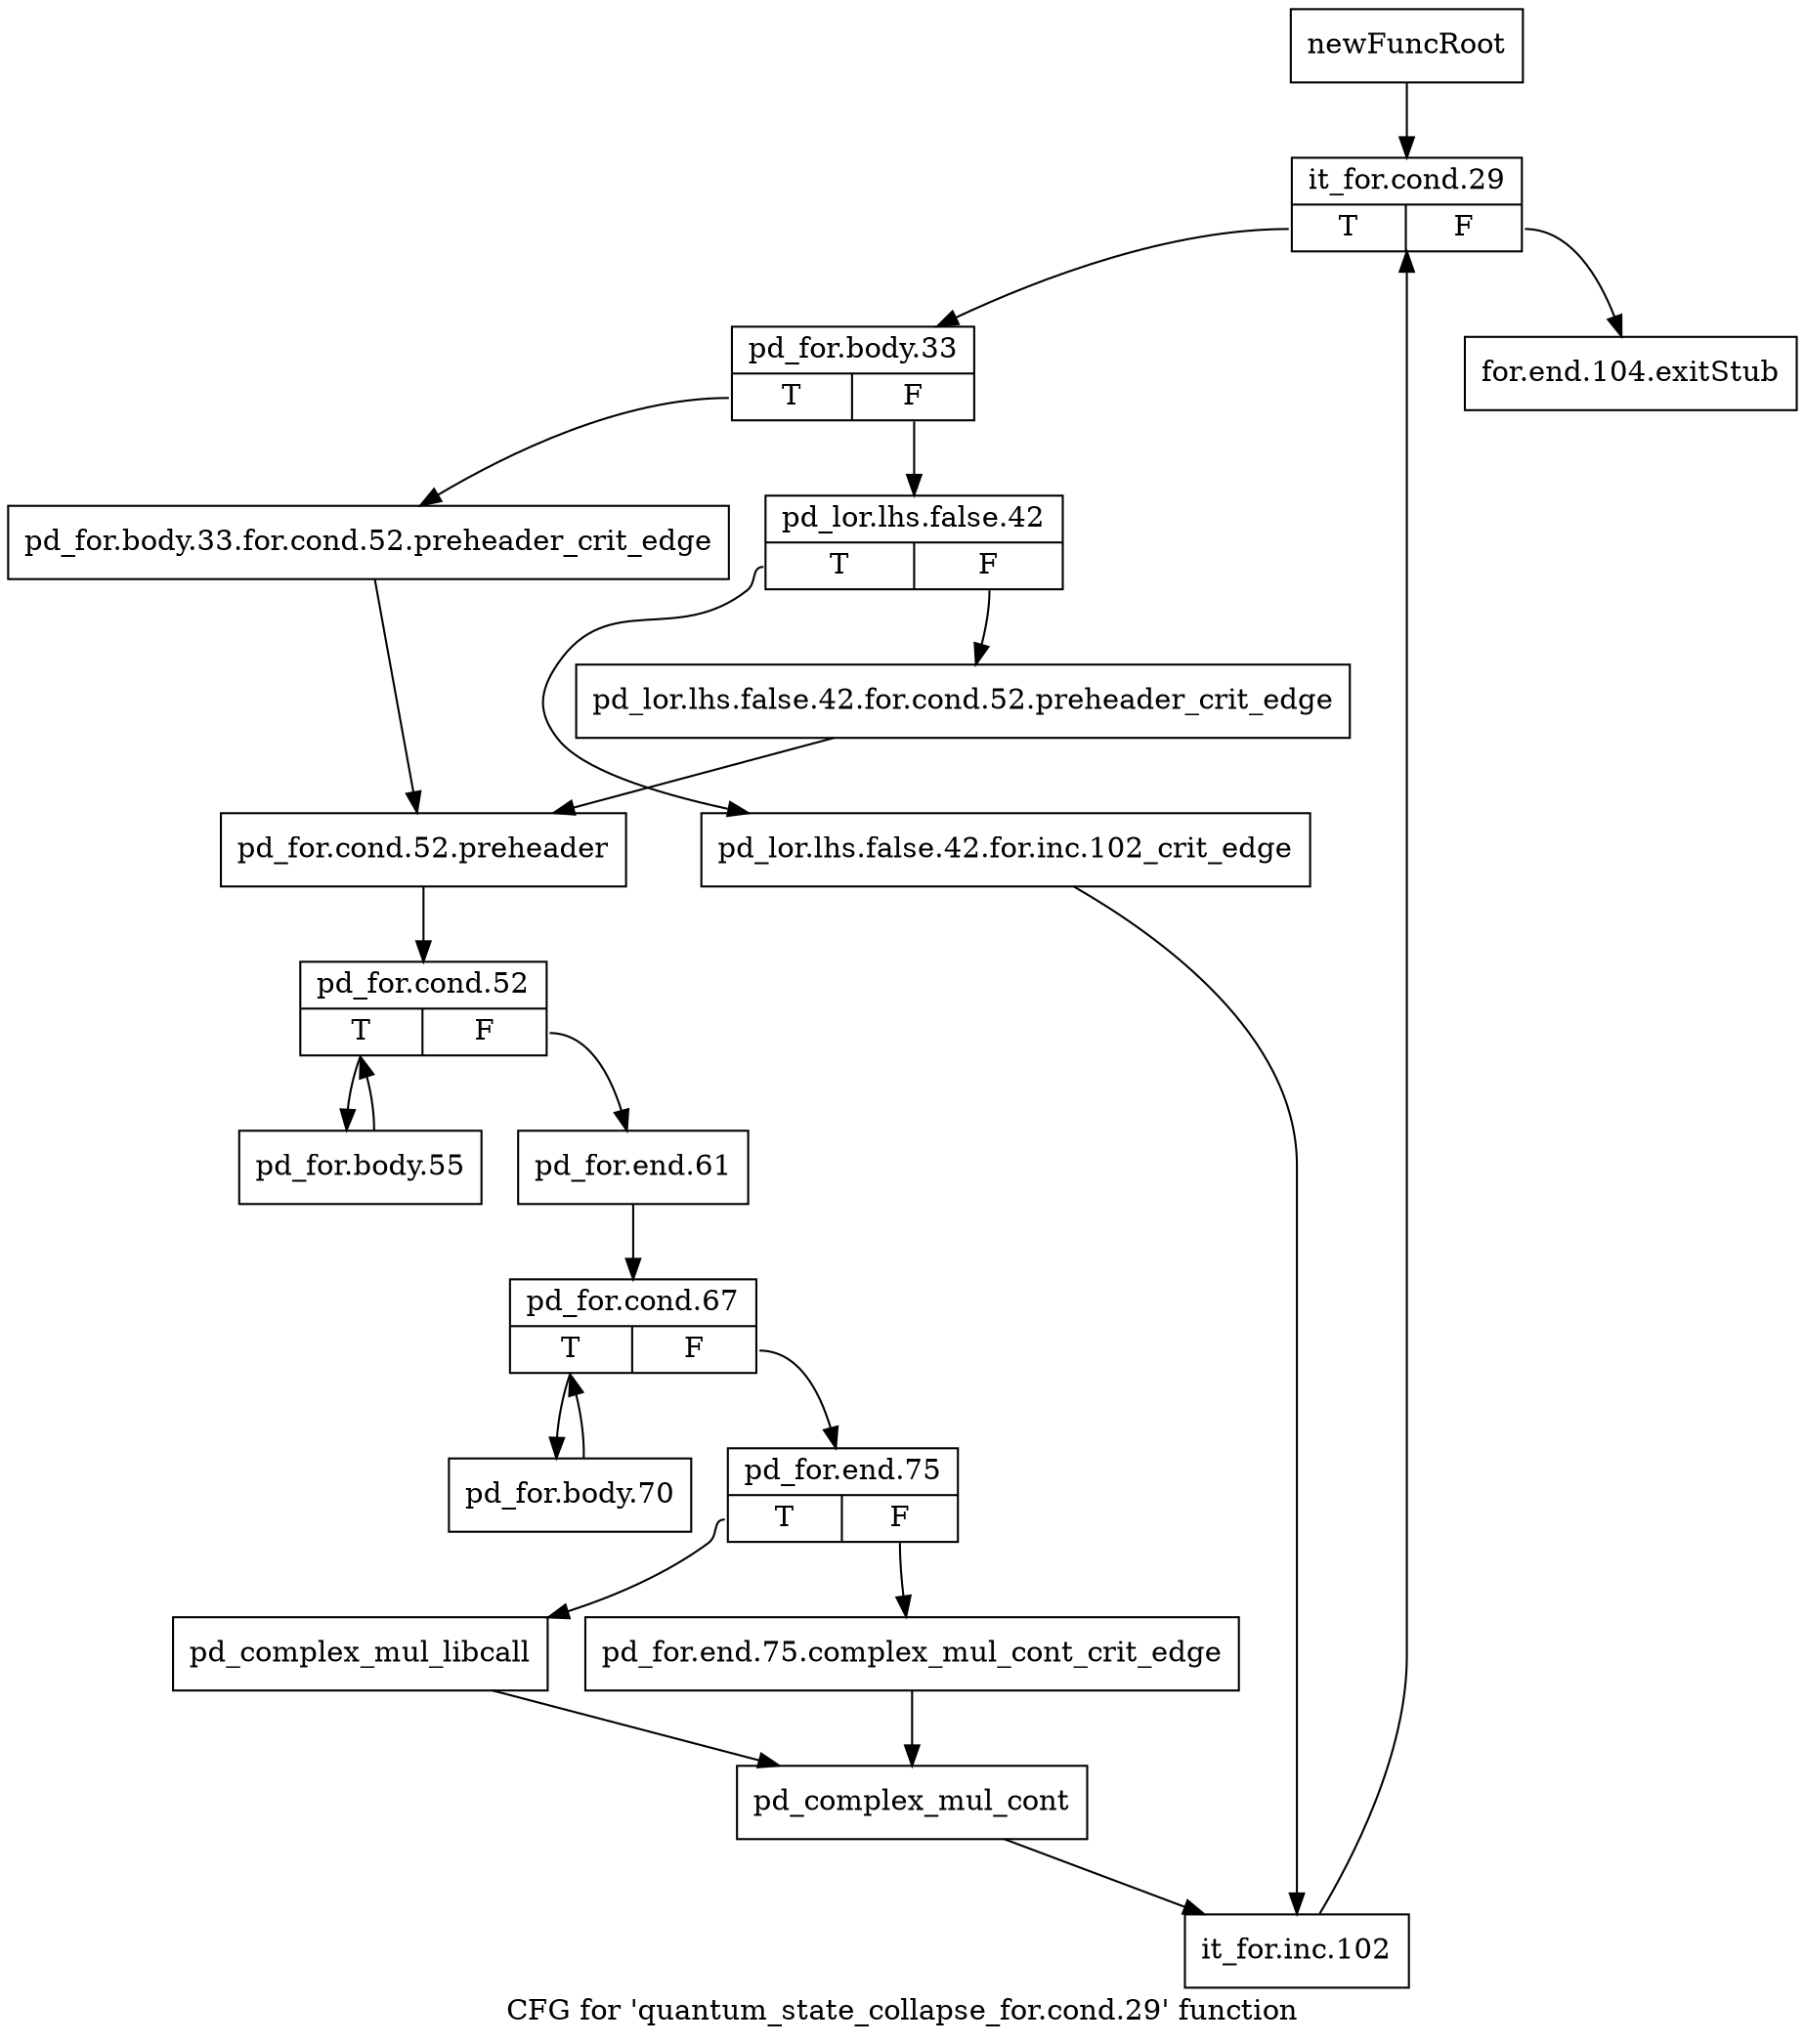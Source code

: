 digraph "CFG for 'quantum_state_collapse_for.cond.29' function" {
	label="CFG for 'quantum_state_collapse_for.cond.29' function";

	Node0x16ee1d0 [shape=record,label="{newFuncRoot}"];
	Node0x16ee1d0 -> Node0x16ee270;
	Node0x16ee220 [shape=record,label="{for.end.104.exitStub}"];
	Node0x16ee270 [shape=record,label="{it_for.cond.29|{<s0>T|<s1>F}}"];
	Node0x16ee270:s0 -> Node0x16ee2c0;
	Node0x16ee270:s1 -> Node0x16ee220;
	Node0x16ee2c0 [shape=record,label="{pd_for.body.33|{<s0>T|<s1>F}}"];
	Node0x16ee2c0:s0 -> Node0x16ee400;
	Node0x16ee2c0:s1 -> Node0x16ee310;
	Node0x16ee310 [shape=record,label="{pd_lor.lhs.false.42|{<s0>T|<s1>F}}"];
	Node0x16ee310:s0 -> Node0x16ee3b0;
	Node0x16ee310:s1 -> Node0x16ee360;
	Node0x16ee360 [shape=record,label="{pd_lor.lhs.false.42.for.cond.52.preheader_crit_edge}"];
	Node0x16ee360 -> Node0x16ee450;
	Node0x16ee3b0 [shape=record,label="{pd_lor.lhs.false.42.for.inc.102_crit_edge}"];
	Node0x16ee3b0 -> Node0x16ee6d0;
	Node0x16ee400 [shape=record,label="{pd_for.body.33.for.cond.52.preheader_crit_edge}"];
	Node0x16ee400 -> Node0x16ee450;
	Node0x16ee450 [shape=record,label="{pd_for.cond.52.preheader}"];
	Node0x16ee450 -> Node0x16ee4a0;
	Node0x16ee4a0 [shape=record,label="{pd_for.cond.52|{<s0>T|<s1>F}}"];
	Node0x16ee4a0:s0 -> Node0x16ee770;
	Node0x16ee4a0:s1 -> Node0x16ee4f0;
	Node0x16ee4f0 [shape=record,label="{pd_for.end.61}"];
	Node0x16ee4f0 -> Node0x16ee540;
	Node0x16ee540 [shape=record,label="{pd_for.cond.67|{<s0>T|<s1>F}}"];
	Node0x16ee540:s0 -> Node0x16ee720;
	Node0x16ee540:s1 -> Node0x16ee590;
	Node0x16ee590 [shape=record,label="{pd_for.end.75|{<s0>T|<s1>F}}"];
	Node0x16ee590:s0 -> Node0x16ee630;
	Node0x16ee590:s1 -> Node0x16ee5e0;
	Node0x16ee5e0 [shape=record,label="{pd_for.end.75.complex_mul_cont_crit_edge}"];
	Node0x16ee5e0 -> Node0x16ee680;
	Node0x16ee630 [shape=record,label="{pd_complex_mul_libcall}"];
	Node0x16ee630 -> Node0x16ee680;
	Node0x16ee680 [shape=record,label="{pd_complex_mul_cont}"];
	Node0x16ee680 -> Node0x16ee6d0;
	Node0x16ee6d0 [shape=record,label="{it_for.inc.102}"];
	Node0x16ee6d0 -> Node0x16ee270;
	Node0x16ee720 [shape=record,label="{pd_for.body.70}"];
	Node0x16ee720 -> Node0x16ee540;
	Node0x16ee770 [shape=record,label="{pd_for.body.55}"];
	Node0x16ee770 -> Node0x16ee4a0;
}
